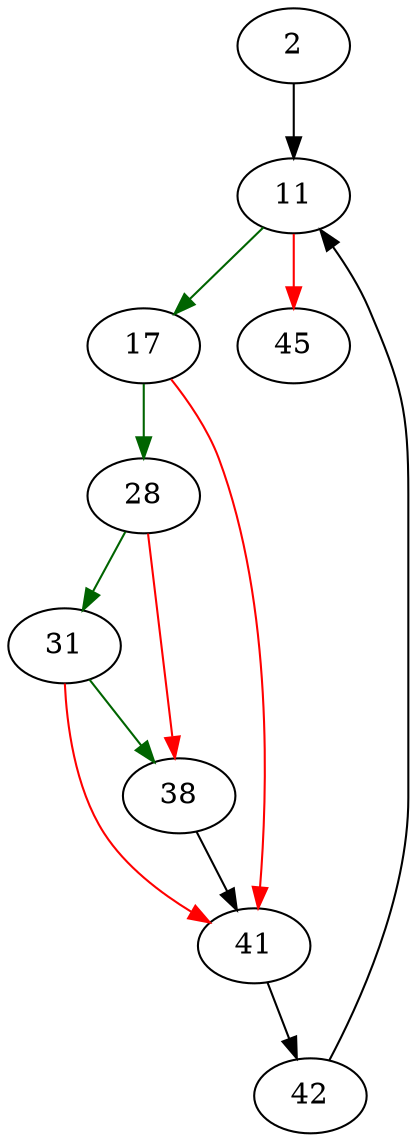 strict digraph "sqlite3CodeVerifyNamedSchema" {
	// Node definitions.
	2 [entry=true];
	11;
	17;
	45;
	28;
	41;
	31;
	38;
	42;

	// Edge definitions.
	2 -> 11;
	11 -> 17 [
		color=darkgreen
		cond=true
	];
	11 -> 45 [
		color=red
		cond=false
	];
	17 -> 28 [
		color=darkgreen
		cond=true
	];
	17 -> 41 [
		color=red
		cond=false
	];
	28 -> 31 [
		color=darkgreen
		cond=true
	];
	28 -> 38 [
		color=red
		cond=false
	];
	41 -> 42;
	31 -> 41 [
		color=red
		cond=false
	];
	31 -> 38 [
		color=darkgreen
		cond=true
	];
	38 -> 41;
	42 -> 11;
}